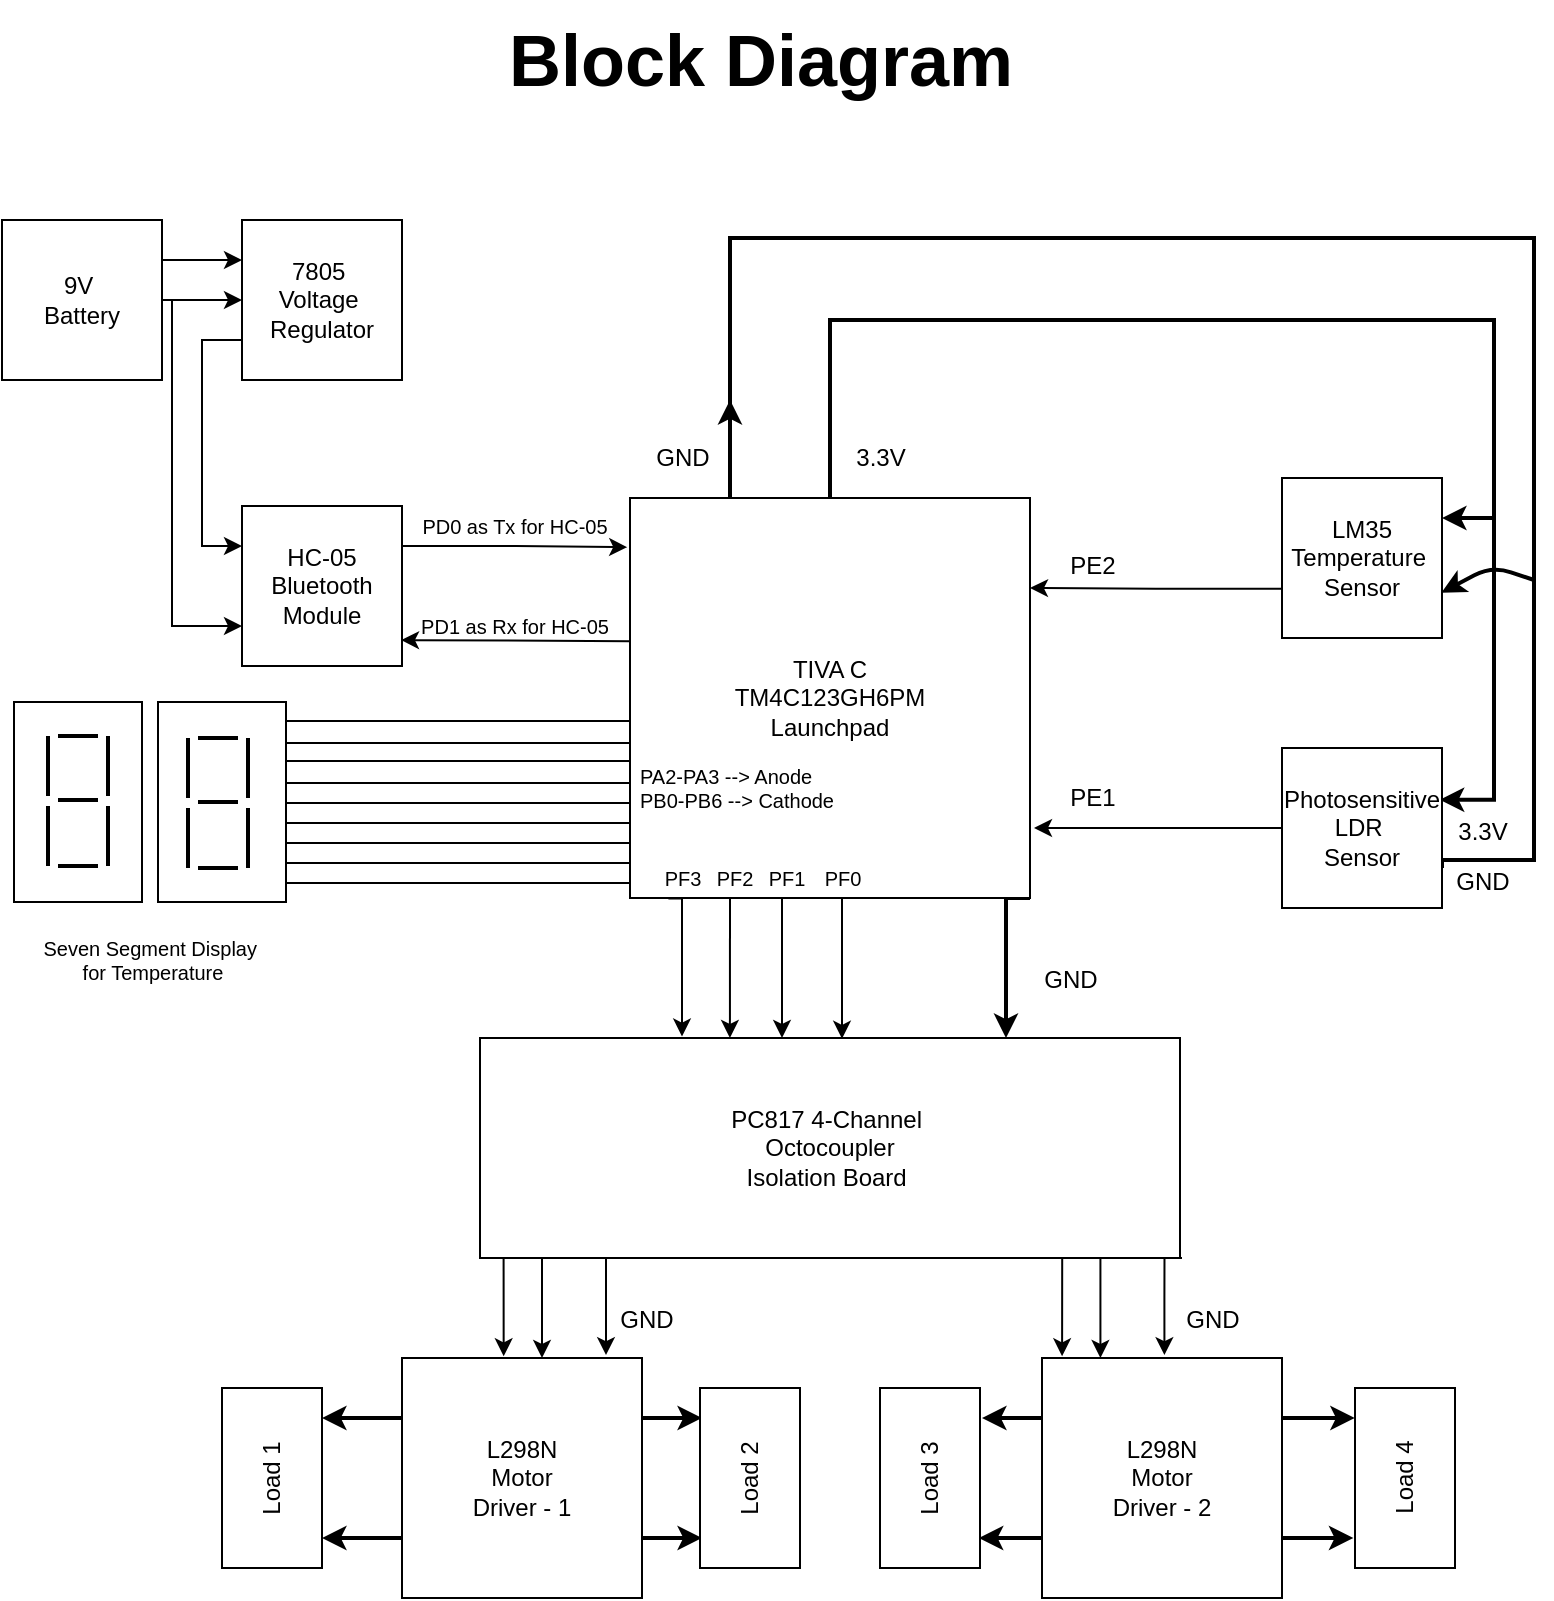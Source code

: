 <mxfile version="20.3.0" type="device"><diagram id="tsec2vSF_FarxQrrAcbP" name="Page-1"><mxGraphModel dx="1240" dy="789" grid="1" gridSize="10" guides="1" tooltips="1" connect="1" arrows="1" fold="1" page="1" pageScale="1" pageWidth="827" pageHeight="1169" math="0" shadow="0"><root><mxCell id="0"/><mxCell id="1" parent="0"/><mxCell id="UBgL4iqOJqcjQPTrQ4KP-16" style="edgeStyle=orthogonalEdgeStyle;rounded=0;orthogonalLoop=1;jettySize=auto;html=1;exitX=0;exitY=0.25;exitDx=0;exitDy=0;fontFamily=Helvetica;fontSize=12;strokeWidth=2;" parent="1" source="KyYy8KVmJYker6a5Cj3l-1" edge="1"><mxGeometry relative="1" as="geometry"><mxPoint x="194" y="759" as="targetPoint"/><Array as="points"><mxPoint x="194" y="759"/></Array></mxGeometry></mxCell><mxCell id="UBgL4iqOJqcjQPTrQ4KP-17" style="edgeStyle=orthogonalEdgeStyle;rounded=0;orthogonalLoop=1;jettySize=auto;html=1;exitX=0;exitY=0.75;exitDx=0;exitDy=0;fontFamily=Helvetica;fontSize=12;strokeWidth=2;entryX=0.167;entryY=1;entryDx=0;entryDy=0;entryPerimeter=0;" parent="1" source="KyYy8KVmJYker6a5Cj3l-1" target="KyYy8KVmJYker6a5Cj3l-9" edge="1"><mxGeometry relative="1" as="geometry"><mxPoint x="204.0" y="818.87" as="targetPoint"/></mxGeometry></mxCell><mxCell id="UBgL4iqOJqcjQPTrQ4KP-18" style="edgeStyle=orthogonalEdgeStyle;rounded=0;orthogonalLoop=1;jettySize=auto;html=1;exitX=1;exitY=0.25;exitDx=0;exitDy=0;entryX=0.833;entryY=0.02;entryDx=0;entryDy=0;entryPerimeter=0;fontFamily=Helvetica;fontSize=12;strokeWidth=2;" parent="1" source="KyYy8KVmJYker6a5Cj3l-1" target="KyYy8KVmJYker6a5Cj3l-8" edge="1"><mxGeometry relative="1" as="geometry"/></mxCell><mxCell id="UBgL4iqOJqcjQPTrQ4KP-19" style="edgeStyle=orthogonalEdgeStyle;rounded=0;orthogonalLoop=1;jettySize=auto;html=1;exitX=1;exitY=0.75;exitDx=0;exitDy=0;entryX=0.167;entryY=0.02;entryDx=0;entryDy=0;entryPerimeter=0;fontFamily=Helvetica;fontSize=12;strokeWidth=2;" parent="1" source="KyYy8KVmJYker6a5Cj3l-1" target="KyYy8KVmJYker6a5Cj3l-8" edge="1"><mxGeometry relative="1" as="geometry"/></mxCell><mxCell id="KyYy8KVmJYker6a5Cj3l-1" value="L298N&lt;br&gt;Motor &lt;br&gt;Driver - 1" style="whiteSpace=wrap;html=1;aspect=fixed;" parent="1" vertex="1"><mxGeometry x="234" y="729" width="120" height="120" as="geometry"/></mxCell><mxCell id="KyYy8KVmJYker6a5Cj3l-18" style="edgeStyle=orthogonalEdgeStyle;rounded=0;orthogonalLoop=1;jettySize=auto;html=1;exitX=0.005;exitY=0.358;exitDx=0;exitDy=0;fontFamily=Helvetica;fontSize=12;exitPerimeter=0;entryX=0.994;entryY=0.838;entryDx=0;entryDy=0;entryPerimeter=0;" parent="1" source="KyYy8KVmJYker6a5Cj3l-2" target="KyYy8KVmJYker6a5Cj3l-16" edge="1"><mxGeometry relative="1" as="geometry"><Array as="points"><mxPoint x="348" y="371"/></Array><mxPoint x="239" y="370" as="targetPoint"/></mxGeometry></mxCell><mxCell id="KyYy8KVmJYker6a5Cj3l-20" style="edgeStyle=orthogonalEdgeStyle;rounded=0;orthogonalLoop=1;jettySize=auto;html=1;exitX=0.096;exitY=1.001;exitDx=0;exitDy=0;entryX=0.287;entryY=-0.006;entryDx=0;entryDy=0;entryPerimeter=0;fontFamily=Helvetica;fontSize=12;exitPerimeter=0;" parent="1" source="KyYy8KVmJYker6a5Cj3l-2" target="KyYy8KVmJYker6a5Cj3l-7" edge="1"><mxGeometry relative="1" as="geometry"><Array as="points"><mxPoint x="374" y="499"/><mxPoint x="374" y="568"/></Array></mxGeometry></mxCell><mxCell id="KyYy8KVmJYker6a5Cj3l-22" style="edgeStyle=orthogonalEdgeStyle;rounded=0;orthogonalLoop=1;jettySize=auto;html=1;fontFamily=Helvetica;fontSize=12;" parent="1" source="KyYy8KVmJYker6a5Cj3l-2" edge="1"><mxGeometry relative="1" as="geometry"><mxPoint x="424" y="569" as="targetPoint"/><Array as="points"><mxPoint x="424" y="569"/></Array></mxGeometry></mxCell><mxCell id="KyYy8KVmJYker6a5Cj3l-23" style="edgeStyle=orthogonalEdgeStyle;rounded=0;orthogonalLoop=1;jettySize=auto;html=1;exitX=0.75;exitY=1;exitDx=0;exitDy=0;entryX=0.518;entryY=0.004;entryDx=0;entryDy=0;entryPerimeter=0;fontFamily=Helvetica;fontSize=12;" parent="1" source="KyYy8KVmJYker6a5Cj3l-2" target="KyYy8KVmJYker6a5Cj3l-7" edge="1"><mxGeometry relative="1" as="geometry"><Array as="points"><mxPoint x="454" y="499"/><mxPoint x="454" y="569"/></Array></mxGeometry></mxCell><mxCell id="KyYy8KVmJYker6a5Cj3l-24" style="edgeStyle=orthogonalEdgeStyle;rounded=0;orthogonalLoop=1;jettySize=auto;html=1;exitX=1;exitY=1;exitDx=0;exitDy=0;fontFamily=Helvetica;fontSize=12;strokeWidth=2;" parent="1" source="KyYy8KVmJYker6a5Cj3l-2" target="KyYy8KVmJYker6a5Cj3l-7" edge="1"><mxGeometry relative="1" as="geometry"><Array as="points"><mxPoint x="536" y="499"/></Array></mxGeometry></mxCell><mxCell id="KyYy8KVmJYker6a5Cj3l-25" style="edgeStyle=orthogonalEdgeStyle;rounded=0;orthogonalLoop=1;jettySize=auto;html=1;exitX=0.25;exitY=1;exitDx=0;exitDy=0;entryX=0.357;entryY=0;entryDx=0;entryDy=0;entryPerimeter=0;fontFamily=Helvetica;fontSize=12;" parent="1" source="KyYy8KVmJYker6a5Cj3l-2" target="KyYy8KVmJYker6a5Cj3l-7" edge="1"><mxGeometry relative="1" as="geometry"/></mxCell><mxCell id="py6J4Tb9P-o-we0jOCqD-3" style="edgeStyle=orthogonalEdgeStyle;rounded=0;orthogonalLoop=1;jettySize=auto;html=1;exitX=0.5;exitY=0;exitDx=0;exitDy=0;strokeWidth=2;fontSize=10;entryX=0.986;entryY=0.324;entryDx=0;entryDy=0;entryPerimeter=0;" edge="1" parent="1" source="KyYy8KVmJYker6a5Cj3l-2" target="KyYy8KVmJYker6a5Cj3l-30"><mxGeometry relative="1" as="geometry"><mxPoint x="760" y="450" as="targetPoint"/><Array as="points"><mxPoint x="448" y="210"/><mxPoint x="780" y="210"/><mxPoint x="780" y="450"/></Array></mxGeometry></mxCell><mxCell id="KyYy8KVmJYker6a5Cj3l-2" value="TIVA C&lt;br&gt;TM4C123GH6PM&lt;br&gt;Launchpad" style="whiteSpace=wrap;html=1;aspect=fixed;" parent="1" vertex="1"><mxGeometry x="348" y="299" width="200" height="200" as="geometry"/></mxCell><mxCell id="UBgL4iqOJqcjQPTrQ4KP-20" style="edgeStyle=orthogonalEdgeStyle;rounded=0;orthogonalLoop=1;jettySize=auto;html=1;exitX=0;exitY=0.25;exitDx=0;exitDy=0;fontFamily=Helvetica;fontSize=12;strokeWidth=2;" parent="1" source="KyYy8KVmJYker6a5Cj3l-3" edge="1"><mxGeometry relative="1" as="geometry"><mxPoint x="524" y="759" as="targetPoint"/></mxGeometry></mxCell><mxCell id="UBgL4iqOJqcjQPTrQ4KP-21" style="edgeStyle=orthogonalEdgeStyle;rounded=0;orthogonalLoop=1;jettySize=auto;html=1;exitX=0;exitY=0.75;exitDx=0;exitDy=0;entryX=0.167;entryY=0.988;entryDx=0;entryDy=0;entryPerimeter=0;fontFamily=Helvetica;fontSize=12;strokeWidth=2;" parent="1" source="KyYy8KVmJYker6a5Cj3l-3" target="KyYy8KVmJYker6a5Cj3l-10" edge="1"><mxGeometry relative="1" as="geometry"/></mxCell><mxCell id="UBgL4iqOJqcjQPTrQ4KP-23" style="edgeStyle=orthogonalEdgeStyle;rounded=0;orthogonalLoop=1;jettySize=auto;html=1;exitX=1;exitY=0.25;exitDx=0;exitDy=0;entryX=0.844;entryY=-0.002;entryDx=0;entryDy=0;entryPerimeter=0;fontFamily=Helvetica;fontSize=12;strokeWidth=2;" parent="1" source="KyYy8KVmJYker6a5Cj3l-3" target="KyYy8KVmJYker6a5Cj3l-11" edge="1"><mxGeometry relative="1" as="geometry"><Array as="points"/></mxGeometry></mxCell><mxCell id="UBgL4iqOJqcjQPTrQ4KP-24" style="edgeStyle=orthogonalEdgeStyle;rounded=0;orthogonalLoop=1;jettySize=auto;html=1;exitX=1;exitY=0.75;exitDx=0;exitDy=0;entryX=0.169;entryY=-0.016;entryDx=0;entryDy=0;entryPerimeter=0;fontFamily=Helvetica;fontSize=12;strokeWidth=2;" parent="1" source="KyYy8KVmJYker6a5Cj3l-3" target="KyYy8KVmJYker6a5Cj3l-11" edge="1"><mxGeometry relative="1" as="geometry"/></mxCell><mxCell id="KyYy8KVmJYker6a5Cj3l-3" value="L298N&lt;br&gt;Motor &lt;br&gt;Driver - 2" style="whiteSpace=wrap;html=1;aspect=fixed;" parent="1" vertex="1"><mxGeometry x="554" y="729" width="120" height="120" as="geometry"/></mxCell><mxCell id="UBgL4iqOJqcjQPTrQ4KP-25" style="edgeStyle=orthogonalEdgeStyle;rounded=0;orthogonalLoop=1;jettySize=auto;html=1;exitX=0.25;exitY=1;exitDx=0;exitDy=0;entryX=0.407;entryY=-0.007;entryDx=0;entryDy=0;fontFamily=Helvetica;fontSize=12;strokeWidth=1;entryPerimeter=0;" parent="1" edge="1"><mxGeometry relative="1" as="geometry"><mxPoint x="362.5" y="679.0" as="sourcePoint"/><mxPoint x="284.84" y="728.16" as="targetPoint"/><Array as="points"><mxPoint x="285" y="679"/></Array></mxGeometry></mxCell><mxCell id="UBgL4iqOJqcjQPTrQ4KP-26" style="edgeStyle=orthogonalEdgeStyle;rounded=0;orthogonalLoop=1;jettySize=auto;html=1;entryX=0.85;entryY=-0.012;entryDx=0;entryDy=0;entryPerimeter=0;fontFamily=Helvetica;fontSize=12;strokeWidth=1;" parent="1" source="KyYy8KVmJYker6a5Cj3l-7" target="KyYy8KVmJYker6a5Cj3l-1" edge="1"><mxGeometry relative="1" as="geometry"><Array as="points"><mxPoint x="336" y="699"/><mxPoint x="336" y="699"/></Array></mxGeometry></mxCell><mxCell id="KyYy8KVmJYker6a5Cj3l-7" value="PC817 4-Channel&amp;nbsp;&lt;br&gt;Octocoupler &lt;br&gt;Isolation Board&amp;nbsp;" style="rounded=0;whiteSpace=wrap;html=1;fontFamily=Helvetica;fontSize=12;" parent="1" vertex="1"><mxGeometry x="273" y="569" width="350" height="110" as="geometry"/></mxCell><mxCell id="KyYy8KVmJYker6a5Cj3l-8" value="Load 2" style="rounded=0;whiteSpace=wrap;html=1;fontFamily=Helvetica;fontSize=12;rotation=-90;" parent="1" vertex="1"><mxGeometry x="363" y="764" width="90" height="50" as="geometry"/></mxCell><mxCell id="KyYy8KVmJYker6a5Cj3l-9" value="Load 1" style="rounded=0;whiteSpace=wrap;html=1;fontFamily=Helvetica;fontSize=12;rotation=-90;" parent="1" vertex="1"><mxGeometry x="124" y="764" width="90" height="50" as="geometry"/></mxCell><mxCell id="KyYy8KVmJYker6a5Cj3l-10" value="Load 3" style="rounded=0;whiteSpace=wrap;html=1;fontFamily=Helvetica;fontSize=12;rotation=-90;" parent="1" vertex="1"><mxGeometry x="453" y="764" width="90" height="50" as="geometry"/></mxCell><mxCell id="KyYy8KVmJYker6a5Cj3l-11" value="Load 4" style="rounded=0;whiteSpace=wrap;html=1;fontFamily=Helvetica;fontSize=12;rotation=-90;" parent="1" vertex="1"><mxGeometry x="690.5" y="764" width="90" height="50" as="geometry"/></mxCell><mxCell id="KyYy8KVmJYker6a5Cj3l-17" style="edgeStyle=orthogonalEdgeStyle;rounded=0;orthogonalLoop=1;jettySize=auto;html=1;exitX=1;exitY=0.25;exitDx=0;exitDy=0;entryX=-0.007;entryY=0.123;entryDx=0;entryDy=0;entryPerimeter=0;fontFamily=Helvetica;fontSize=12;" parent="1" source="KyYy8KVmJYker6a5Cj3l-16" target="KyYy8KVmJYker6a5Cj3l-2" edge="1"><mxGeometry relative="1" as="geometry"/></mxCell><mxCell id="KyYy8KVmJYker6a5Cj3l-16" value="HC-05&lt;br&gt;Bluetooth&lt;br&gt;Module" style="whiteSpace=wrap;html=1;aspect=fixed;fontFamily=Helvetica;fontSize=12;" parent="1" vertex="1"><mxGeometry x="154" y="303" width="80" height="80" as="geometry"/></mxCell><mxCell id="KyYy8KVmJYker6a5Cj3l-29" value="LM35&lt;br&gt;Temperature&amp;nbsp;&lt;br&gt;Sensor" style="whiteSpace=wrap;html=1;aspect=fixed;fontFamily=Helvetica;fontSize=12;" parent="1" vertex="1"><mxGeometry x="674" y="289" width="80" height="80" as="geometry"/></mxCell><mxCell id="UBgL4iqOJqcjQPTrQ4KP-5" style="edgeStyle=orthogonalEdgeStyle;rounded=0;orthogonalLoop=1;jettySize=auto;html=1;entryX=1.01;entryY=0.825;entryDx=0;entryDy=0;entryPerimeter=0;fontFamily=Helvetica;fontSize=12;strokeWidth=1;" parent="1" source="KyYy8KVmJYker6a5Cj3l-30" target="KyYy8KVmJYker6a5Cj3l-2" edge="1"><mxGeometry relative="1" as="geometry"/></mxCell><mxCell id="UBgL4iqOJqcjQPTrQ4KP-13" style="edgeStyle=orthogonalEdgeStyle;rounded=0;orthogonalLoop=1;jettySize=auto;html=1;exitX=1;exitY=0.75;exitDx=0;exitDy=0;fontFamily=Helvetica;fontSize=12;strokeWidth=2;" parent="1" source="KyYy8KVmJYker6a5Cj3l-30" edge="1"><mxGeometry relative="1" as="geometry"><mxPoint x="398" y="250" as="targetPoint"/><mxPoint x="754" y="554" as="sourcePoint"/><Array as="points"><mxPoint x="754" y="480"/><mxPoint x="800" y="480"/><mxPoint x="800" y="169"/><mxPoint x="398" y="169"/><mxPoint x="398" y="266"/></Array></mxGeometry></mxCell><mxCell id="KyYy8KVmJYker6a5Cj3l-30" value="Photosensitive&lt;br&gt;LDR&amp;nbsp;&lt;br&gt;Sensor" style="whiteSpace=wrap;html=1;aspect=fixed;fontFamily=Helvetica;fontSize=12;" parent="1" vertex="1"><mxGeometry x="674" y="424" width="80" height="80" as="geometry"/></mxCell><mxCell id="UBgL4iqOJqcjQPTrQ4KP-11" value="" style="endArrow=classic;html=1;rounded=1;shadow=0;labelBackgroundColor=default;fontFamily=Helvetica;fontSize=17;fontColor=default;strokeColor=default;strokeWidth=2;shape=connector;entryX=0.996;entryY=0.717;entryDx=0;entryDy=0;entryPerimeter=0;" parent="1" edge="1" target="KyYy8KVmJYker6a5Cj3l-29"><mxGeometry relative="1" as="geometry"><mxPoint x="800" y="340" as="sourcePoint"/><mxPoint x="770.0" y="343.2" as="targetPoint"/><Array as="points"><mxPoint x="779" y="333"/></Array></mxGeometry></mxCell><mxCell id="UBgL4iqOJqcjQPTrQ4KP-12" value="" style="shape=message;html=1;outlineConnect=0;fontFamily=Helvetica;fontSize=17;fontColor=default;strokeWidth=1;opacity=0;rotation=65;" parent="UBgL4iqOJqcjQPTrQ4KP-11" vertex="1"><mxGeometry width="10" height="14" relative="1" as="geometry"><mxPoint x="-7.11" y="-11.53" as="offset"/></mxGeometry></mxCell><mxCell id="UBgL4iqOJqcjQPTrQ4KP-27" value="" style="endArrow=classic;html=1;rounded=0;fontFamily=Helvetica;fontSize=12;strokeWidth=1;" parent="1" edge="1"><mxGeometry width="50" height="50" relative="1" as="geometry"><mxPoint x="304" y="679" as="sourcePoint"/><mxPoint x="304" y="729" as="targetPoint"/></mxGeometry></mxCell><mxCell id="UBgL4iqOJqcjQPTrQ4KP-28" style="edgeStyle=orthogonalEdgeStyle;rounded=0;orthogonalLoop=1;jettySize=auto;html=1;entryX=0.407;entryY=-0.007;entryDx=0;entryDy=0;fontFamily=Helvetica;fontSize=12;strokeWidth=1;entryPerimeter=0;" parent="1" edge="1"><mxGeometry relative="1" as="geometry"><mxPoint x="624" y="679" as="sourcePoint"/><mxPoint x="564.05" y="728.16" as="targetPoint"/><Array as="points"><mxPoint x="564.21" y="679"/></Array></mxGeometry></mxCell><mxCell id="UBgL4iqOJqcjQPTrQ4KP-29" style="edgeStyle=orthogonalEdgeStyle;rounded=0;orthogonalLoop=1;jettySize=auto;html=1;entryX=0.85;entryY=-0.012;entryDx=0;entryDy=0;entryPerimeter=0;fontFamily=Helvetica;fontSize=12;strokeWidth=1;" parent="1" edge="1"><mxGeometry relative="1" as="geometry"><mxPoint x="615.244" y="679" as="sourcePoint"/><mxPoint x="615.21" y="727.56" as="targetPoint"/><Array as="points"><mxPoint x="615.21" y="699"/><mxPoint x="615.21" y="699"/></Array></mxGeometry></mxCell><mxCell id="UBgL4iqOJqcjQPTrQ4KP-30" value="" style="endArrow=classic;html=1;rounded=0;fontFamily=Helvetica;fontSize=12;strokeWidth=1;" parent="1" edge="1"><mxGeometry width="50" height="50" relative="1" as="geometry"><mxPoint x="583.21" y="679" as="sourcePoint"/><mxPoint x="583.21" y="729" as="targetPoint"/></mxGeometry></mxCell><mxCell id="UBgL4iqOJqcjQPTrQ4KP-31" style="edgeStyle=orthogonalEdgeStyle;rounded=0;orthogonalLoop=1;jettySize=auto;html=1;entryX=1.01;entryY=0.825;entryDx=0;entryDy=0;entryPerimeter=0;fontFamily=Helvetica;fontSize=12;strokeWidth=1;exitX=-0.004;exitY=0.692;exitDx=0;exitDy=0;exitPerimeter=0;" parent="1" source="KyYy8KVmJYker6a5Cj3l-29" edge="1"><mxGeometry relative="1" as="geometry"><mxPoint x="672" y="344" as="sourcePoint"/><mxPoint x="548" y="344" as="targetPoint"/><Array as="points"><mxPoint x="611" y="344"/></Array></mxGeometry></mxCell><mxCell id="UBgL4iqOJqcjQPTrQ4KP-32" value="PD0 as Tx for HC-05" style="text;html=1;resizable=0;autosize=1;align=center;verticalAlign=middle;points=[];fillColor=none;strokeColor=none;rounded=0;fontFamily=Helvetica;fontSize=10;" parent="1" vertex="1"><mxGeometry x="230" y="298" width="120" height="30" as="geometry"/></mxCell><mxCell id="UBgL4iqOJqcjQPTrQ4KP-33" value="PD1 as Rx for HC-05" style="text;html=1;resizable=0;autosize=1;align=center;verticalAlign=middle;points=[];fillColor=none;strokeColor=none;rounded=0;fontFamily=Helvetica;fontSize=10;" parent="1" vertex="1"><mxGeometry x="230" y="348" width="120" height="30" as="geometry"/></mxCell><mxCell id="UBgL4iqOJqcjQPTrQ4KP-35" value="PE2" style="text;html=1;resizable=0;autosize=1;align=center;verticalAlign=middle;points=[];fillColor=none;strokeColor=none;rounded=0;fontFamily=Helvetica;fontSize=12;" parent="1" vertex="1"><mxGeometry x="559" y="323" width="40" height="20" as="geometry"/></mxCell><mxCell id="UBgL4iqOJqcjQPTrQ4KP-36" value="PE1" style="text;html=1;resizable=0;autosize=1;align=center;verticalAlign=middle;points=[];fillColor=none;strokeColor=none;rounded=0;fontFamily=Helvetica;fontSize=12;" parent="1" vertex="1"><mxGeometry x="559" y="439" width="40" height="20" as="geometry"/></mxCell><mxCell id="UBgL4iqOJqcjQPTrQ4KP-37" value="3.3V" style="text;html=1;resizable=0;autosize=1;align=center;verticalAlign=middle;points=[];fillColor=none;strokeColor=none;rounded=0;fontFamily=Helvetica;fontSize=12;" parent="1" vertex="1"><mxGeometry x="453" y="269" width="40" height="20" as="geometry"/></mxCell><mxCell id="UBgL4iqOJqcjQPTrQ4KP-38" value="GND" style="text;html=1;resizable=0;autosize=1;align=center;verticalAlign=middle;points=[];fillColor=none;strokeColor=none;rounded=0;fontFamily=Helvetica;fontSize=12;" parent="1" vertex="1"><mxGeometry x="354" y="269" width="40" height="20" as="geometry"/></mxCell><mxCell id="UBgL4iqOJqcjQPTrQ4KP-39" value="GND" style="text;html=1;resizable=0;autosize=1;align=center;verticalAlign=middle;points=[];fillColor=none;strokeColor=none;rounded=0;fontFamily=Helvetica;fontSize=12;" parent="1" vertex="1"><mxGeometry x="548" y="530" width="40" height="20" as="geometry"/></mxCell><mxCell id="UBgL4iqOJqcjQPTrQ4KP-40" value="GND" style="text;html=1;resizable=0;autosize=1;align=center;verticalAlign=middle;points=[];fillColor=none;strokeColor=none;rounded=0;fontFamily=Helvetica;fontSize=12;" parent="1" vertex="1"><mxGeometry x="619" y="700" width="40" height="20" as="geometry"/></mxCell><mxCell id="UBgL4iqOJqcjQPTrQ4KP-41" value="GND" style="text;html=1;resizable=0;autosize=1;align=center;verticalAlign=middle;points=[];fillColor=none;strokeColor=none;rounded=0;fontFamily=Helvetica;fontSize=12;" parent="1" vertex="1"><mxGeometry x="336" y="700" width="40" height="20" as="geometry"/></mxCell><mxCell id="UBgL4iqOJqcjQPTrQ4KP-43" value="PF3" style="text;html=1;resizable=0;autosize=1;align=center;verticalAlign=middle;points=[];fillColor=none;strokeColor=none;rounded=0;fontFamily=Helvetica;fontSize=10;" parent="1" vertex="1"><mxGeometry x="354" y="474" width="40" height="30" as="geometry"/></mxCell><mxCell id="UBgL4iqOJqcjQPTrQ4KP-44" value="PF2" style="text;html=1;resizable=0;autosize=1;align=center;verticalAlign=middle;points=[];fillColor=none;strokeColor=none;rounded=0;fontFamily=Helvetica;fontSize=10;" parent="1" vertex="1"><mxGeometry x="380" y="474" width="40" height="30" as="geometry"/></mxCell><mxCell id="UBgL4iqOJqcjQPTrQ4KP-45" value="PF1" style="text;html=1;resizable=0;autosize=1;align=center;verticalAlign=middle;points=[];fillColor=none;strokeColor=none;rounded=0;fontFamily=Helvetica;fontSize=10;" parent="1" vertex="1"><mxGeometry x="405.5" y="474" width="40" height="30" as="geometry"/></mxCell><mxCell id="UBgL4iqOJqcjQPTrQ4KP-46" value="PF0" style="text;html=1;resizable=0;autosize=1;align=center;verticalAlign=middle;points=[];fillColor=none;strokeColor=none;rounded=0;fontFamily=Helvetica;fontSize=10;" parent="1" vertex="1"><mxGeometry x="433.5" y="474" width="40" height="30" as="geometry"/></mxCell><mxCell id="UBgL4iqOJqcjQPTrQ4KP-81" value="" style="group" parent="1" vertex="1" connectable="0"><mxGeometry x="139" y="410.5" width="209" height="81" as="geometry"/></mxCell><mxCell id="UBgL4iqOJqcjQPTrQ4KP-69" value="" style="endArrow=none;html=1;rounded=0;fontFamily=Helvetica;fontSize=10;strokeWidth=1;" parent="UBgL4iqOJqcjQPTrQ4KP-81" edge="1"><mxGeometry width="50" height="50" relative="1" as="geometry"><mxPoint y="20" as="sourcePoint"/><mxPoint x="209" y="20" as="targetPoint"/></mxGeometry></mxCell><mxCell id="UBgL4iqOJqcjQPTrQ4KP-70" value="" style="endArrow=none;html=1;rounded=0;fontFamily=Helvetica;fontSize=10;strokeWidth=1;" parent="UBgL4iqOJqcjQPTrQ4KP-81" edge="1"><mxGeometry width="50" height="50" relative="1" as="geometry"><mxPoint y="31" as="sourcePoint"/><mxPoint x="209" y="31" as="targetPoint"/></mxGeometry></mxCell><mxCell id="UBgL4iqOJqcjQPTrQ4KP-71" value="" style="endArrow=none;html=1;rounded=0;fontFamily=Helvetica;fontSize=10;strokeWidth=1;" parent="UBgL4iqOJqcjQPTrQ4KP-81" edge="1"><mxGeometry width="50" height="50" relative="1" as="geometry"><mxPoint y="41" as="sourcePoint"/><mxPoint x="209" y="41" as="targetPoint"/></mxGeometry></mxCell><mxCell id="UBgL4iqOJqcjQPTrQ4KP-72" value="" style="endArrow=none;html=1;rounded=0;fontFamily=Helvetica;fontSize=10;strokeWidth=1;" parent="UBgL4iqOJqcjQPTrQ4KP-81" edge="1"><mxGeometry width="50" height="50" relative="1" as="geometry"><mxPoint y="51" as="sourcePoint"/><mxPoint x="209" y="51" as="targetPoint"/></mxGeometry></mxCell><mxCell id="UBgL4iqOJqcjQPTrQ4KP-73" value="" style="endArrow=none;html=1;rounded=0;fontFamily=Helvetica;fontSize=10;strokeWidth=1;" parent="UBgL4iqOJqcjQPTrQ4KP-81" edge="1"><mxGeometry width="50" height="50" relative="1" as="geometry"><mxPoint y="61" as="sourcePoint"/><mxPoint x="209" y="61" as="targetPoint"/></mxGeometry></mxCell><mxCell id="UBgL4iqOJqcjQPTrQ4KP-74" value="" style="endArrow=none;html=1;rounded=0;fontFamily=Helvetica;fontSize=10;strokeWidth=1;" parent="UBgL4iqOJqcjQPTrQ4KP-81" edge="1"><mxGeometry width="50" height="50" relative="1" as="geometry"><mxPoint y="71" as="sourcePoint"/><mxPoint x="209" y="71" as="targetPoint"/></mxGeometry></mxCell><mxCell id="UBgL4iqOJqcjQPTrQ4KP-75" value="" style="endArrow=none;html=1;rounded=0;fontFamily=Helvetica;fontSize=10;strokeWidth=1;" parent="UBgL4iqOJqcjQPTrQ4KP-81" edge="1"><mxGeometry width="50" height="50" relative="1" as="geometry"><mxPoint y="81" as="sourcePoint"/><mxPoint x="209" y="81" as="targetPoint"/></mxGeometry></mxCell><mxCell id="UBgL4iqOJqcjQPTrQ4KP-79" value="" style="endArrow=none;html=1;rounded=0;fontFamily=Helvetica;fontSize=10;strokeWidth=1;" parent="UBgL4iqOJqcjQPTrQ4KP-81" edge="1"><mxGeometry width="50" height="50" relative="1" as="geometry"><mxPoint as="sourcePoint"/><mxPoint x="209" as="targetPoint"/></mxGeometry></mxCell><mxCell id="UBgL4iqOJqcjQPTrQ4KP-80" value="" style="endArrow=none;html=1;rounded=0;fontFamily=Helvetica;fontSize=10;strokeWidth=1;" parent="UBgL4iqOJqcjQPTrQ4KP-81" edge="1"><mxGeometry width="50" height="50" relative="1" as="geometry"><mxPoint y="11" as="sourcePoint"/><mxPoint x="209" y="11" as="targetPoint"/></mxGeometry></mxCell><mxCell id="UBgL4iqOJqcjQPTrQ4KP-83" value="PA2-PA3 --&amp;gt; Anode&lt;br&gt;PB0-PB6 --&amp;gt; Cathode" style="text;html=1;resizable=0;autosize=1;align=left;verticalAlign=middle;points=[];fillColor=none;strokeColor=none;rounded=0;fontFamily=Helvetica;fontSize=10;" parent="1" vertex="1"><mxGeometry x="351" y="424" width="120" height="40" as="geometry"/></mxCell><mxCell id="UBgL4iqOJqcjQPTrQ4KP-85" value="Seven Segment Display&amp;nbsp;&lt;br&gt;for Temperature" style="text;html=1;align=center;verticalAlign=middle;resizable=0;points=[];autosize=1;strokeColor=none;fillColor=none;fontSize=10;fontFamily=Helvetica;" parent="1" vertex="1"><mxGeometry x="44" y="515" width="130" height="30" as="geometry"/></mxCell><mxCell id="UBgL4iqOJqcjQPTrQ4KP-88" value="&lt;font style=&quot;font-size: 36px;&quot;&gt;&lt;b style=&quot;font-size: 36px;&quot;&gt;Block Diagram&lt;/b&gt;&lt;/font&gt;" style="text;html=1;align=center;verticalAlign=middle;resizable=0;points=[];autosize=1;strokeColor=none;fillColor=none;fontSize=36;fontFamily=Helvetica;" parent="1" vertex="1"><mxGeometry x="273" y="50" width="280" height="60" as="geometry"/></mxCell><mxCell id="UBgL4iqOJqcjQPTrQ4KP-89" value="3.3V" style="text;html=1;resizable=0;autosize=1;align=center;verticalAlign=middle;points=[];fillColor=none;strokeColor=none;rounded=0;fontFamily=Helvetica;fontSize=12;" parent="1" vertex="1"><mxGeometry x="754" y="456" width="40" height="20" as="geometry"/></mxCell><mxCell id="UBgL4iqOJqcjQPTrQ4KP-90" value="GND" style="text;html=1;resizable=0;autosize=1;align=center;verticalAlign=middle;points=[];fillColor=none;strokeColor=none;rounded=0;fontFamily=Helvetica;fontSize=12;" parent="1" vertex="1"><mxGeometry x="754" y="481" width="40" height="20" as="geometry"/></mxCell><mxCell id="jP80eWFUlDiwLdKJM8iD-7" style="edgeStyle=orthogonalEdgeStyle;rounded=0;orthogonalLoop=1;jettySize=auto;html=1;exitX=0;exitY=0.75;exitDx=0;exitDy=0;entryX=0;entryY=0.25;entryDx=0;entryDy=0;" parent="1" source="jP80eWFUlDiwLdKJM8iD-1" target="KyYy8KVmJYker6a5Cj3l-16" edge="1"><mxGeometry relative="1" as="geometry"/></mxCell><mxCell id="jP80eWFUlDiwLdKJM8iD-1" value="7805&amp;nbsp;&lt;br&gt;Voltage&amp;nbsp;&lt;br&gt;Regulator" style="whiteSpace=wrap;html=1;aspect=fixed;fontFamily=Helvetica;fontSize=12;" parent="1" vertex="1"><mxGeometry x="154" y="160" width="80" height="80" as="geometry"/></mxCell><mxCell id="jP80eWFUlDiwLdKJM8iD-5" style="edgeStyle=orthogonalEdgeStyle;rounded=0;orthogonalLoop=1;jettySize=auto;html=1;exitX=1;exitY=0.25;exitDx=0;exitDy=0;entryX=0;entryY=0.25;entryDx=0;entryDy=0;" parent="1" source="jP80eWFUlDiwLdKJM8iD-4" target="jP80eWFUlDiwLdKJM8iD-1" edge="1"><mxGeometry relative="1" as="geometry"><mxPoint x="149" y="180" as="targetPoint"/></mxGeometry></mxCell><mxCell id="jP80eWFUlDiwLdKJM8iD-6" style="edgeStyle=orthogonalEdgeStyle;rounded=0;orthogonalLoop=1;jettySize=auto;html=1;exitX=1;exitY=0.5;exitDx=0;exitDy=0;entryX=0;entryY=0.5;entryDx=0;entryDy=0;" parent="1" source="jP80eWFUlDiwLdKJM8iD-4" target="jP80eWFUlDiwLdKJM8iD-1" edge="1"><mxGeometry relative="1" as="geometry"/></mxCell><mxCell id="jP80eWFUlDiwLdKJM8iD-8" style="edgeStyle=orthogonalEdgeStyle;rounded=0;orthogonalLoop=1;jettySize=auto;html=1;entryX=0;entryY=0.75;entryDx=0;entryDy=0;" parent="1" source="jP80eWFUlDiwLdKJM8iD-4" target="KyYy8KVmJYker6a5Cj3l-16" edge="1"><mxGeometry relative="1" as="geometry"><Array as="points"><mxPoint x="119" y="200"/><mxPoint x="119" y="363"/></Array></mxGeometry></mxCell><mxCell id="jP80eWFUlDiwLdKJM8iD-4" value="9V&amp;nbsp;&lt;br&gt;Battery" style="whiteSpace=wrap;html=1;aspect=fixed;fontFamily=Helvetica;fontSize=12;" parent="1" vertex="1"><mxGeometry x="34" y="160" width="80" height="80" as="geometry"/></mxCell><mxCell id="UBgL4iqOJqcjQPTrQ4KP-68" value="" style="group" parent="1" vertex="1" connectable="0"><mxGeometry x="40" y="401" width="136" height="100" as="geometry"/></mxCell><mxCell id="UBgL4iqOJqcjQPTrQ4KP-47" value="" style="rounded=0;whiteSpace=wrap;html=1;fontFamily=Helvetica;fontSize=10;rotation=-90;" parent="UBgL4iqOJqcjQPTrQ4KP-68" vertex="1"><mxGeometry x="-18" y="18" width="100" height="64" as="geometry"/></mxCell><mxCell id="UBgL4iqOJqcjQPTrQ4KP-48" value="" style="rounded=0;whiteSpace=wrap;html=1;fontFamily=Helvetica;fontSize=10;rotation=-90;" parent="UBgL4iqOJqcjQPTrQ4KP-68" vertex="1"><mxGeometry x="54" y="18" width="100" height="64" as="geometry"/></mxCell><mxCell id="UBgL4iqOJqcjQPTrQ4KP-59" value="" style="group" parent="UBgL4iqOJqcjQPTrQ4KP-68" vertex="1" connectable="0"><mxGeometry x="17" y="17" width="30" height="65" as="geometry"/></mxCell><mxCell id="UBgL4iqOJqcjQPTrQ4KP-49" value="" style="endArrow=none;html=1;rounded=0;fontFamily=Helvetica;fontSize=10;strokeWidth=2;" parent="UBgL4iqOJqcjQPTrQ4KP-59" edge="1"><mxGeometry width="50" height="50" relative="1" as="geometry"><mxPoint x="5" as="sourcePoint"/><mxPoint x="25" as="targetPoint"/></mxGeometry></mxCell><mxCell id="UBgL4iqOJqcjQPTrQ4KP-50" value="" style="endArrow=none;html=1;rounded=0;fontFamily=Helvetica;fontSize=10;strokeWidth=2;" parent="UBgL4iqOJqcjQPTrQ4KP-59" edge="1"><mxGeometry width="50" height="50" relative="1" as="geometry"><mxPoint y="0.003" as="sourcePoint"/><mxPoint as="targetPoint"/><Array as="points"><mxPoint y="30"/></Array></mxGeometry></mxCell><mxCell id="UBgL4iqOJqcjQPTrQ4KP-51" value="" style="endArrow=none;html=1;rounded=0;fontFamily=Helvetica;fontSize=10;strokeWidth=2;" parent="UBgL4iqOJqcjQPTrQ4KP-59" edge="1"><mxGeometry width="50" height="50" relative="1" as="geometry"><mxPoint x="30" y="0.003" as="sourcePoint"/><mxPoint x="30" as="targetPoint"/><Array as="points"><mxPoint x="30" y="30"/></Array></mxGeometry></mxCell><mxCell id="UBgL4iqOJqcjQPTrQ4KP-55" value="" style="endArrow=none;html=1;rounded=0;fontFamily=Helvetica;fontSize=10;strokeWidth=2;" parent="UBgL4iqOJqcjQPTrQ4KP-59" edge="1"><mxGeometry width="50" height="50" relative="1" as="geometry"><mxPoint x="5" y="32" as="sourcePoint"/><mxPoint x="25" y="32" as="targetPoint"/></mxGeometry></mxCell><mxCell id="UBgL4iqOJqcjQPTrQ4KP-56" value="" style="endArrow=none;html=1;rounded=0;fontFamily=Helvetica;fontSize=10;strokeWidth=2;" parent="UBgL4iqOJqcjQPTrQ4KP-59" edge="1"><mxGeometry width="50" height="50" relative="1" as="geometry"><mxPoint x="5" y="65" as="sourcePoint"/><mxPoint x="25" y="65" as="targetPoint"/></mxGeometry></mxCell><mxCell id="UBgL4iqOJqcjQPTrQ4KP-57" value="" style="endArrow=none;html=1;rounded=0;fontFamily=Helvetica;fontSize=10;strokeWidth=2;" parent="UBgL4iqOJqcjQPTrQ4KP-59" edge="1"><mxGeometry width="50" height="50" relative="1" as="geometry"><mxPoint y="35.003" as="sourcePoint"/><mxPoint y="35" as="targetPoint"/><Array as="points"><mxPoint y="65"/></Array></mxGeometry></mxCell><mxCell id="UBgL4iqOJqcjQPTrQ4KP-58" value="" style="endArrow=none;html=1;rounded=0;fontFamily=Helvetica;fontSize=10;strokeWidth=2;" parent="UBgL4iqOJqcjQPTrQ4KP-59" edge="1"><mxGeometry width="50" height="50" relative="1" as="geometry"><mxPoint x="30" y="35.003" as="sourcePoint"/><mxPoint x="30" y="35" as="targetPoint"/><Array as="points"><mxPoint x="30" y="65"/></Array></mxGeometry></mxCell><mxCell id="UBgL4iqOJqcjQPTrQ4KP-60" value="" style="group" parent="UBgL4iqOJqcjQPTrQ4KP-68" vertex="1" connectable="0"><mxGeometry x="87" y="18" width="30" height="65" as="geometry"/></mxCell><mxCell id="UBgL4iqOJqcjQPTrQ4KP-61" value="" style="endArrow=none;html=1;rounded=0;fontFamily=Helvetica;fontSize=10;strokeWidth=2;" parent="UBgL4iqOJqcjQPTrQ4KP-60" edge="1"><mxGeometry width="50" height="50" relative="1" as="geometry"><mxPoint x="5" as="sourcePoint"/><mxPoint x="25" as="targetPoint"/></mxGeometry></mxCell><mxCell id="UBgL4iqOJqcjQPTrQ4KP-62" value="" style="endArrow=none;html=1;rounded=0;fontFamily=Helvetica;fontSize=10;strokeWidth=2;" parent="UBgL4iqOJqcjQPTrQ4KP-60" edge="1"><mxGeometry width="50" height="50" relative="1" as="geometry"><mxPoint y="0.003" as="sourcePoint"/><mxPoint as="targetPoint"/><Array as="points"><mxPoint y="30"/></Array></mxGeometry></mxCell><mxCell id="UBgL4iqOJqcjQPTrQ4KP-63" value="" style="endArrow=none;html=1;rounded=0;fontFamily=Helvetica;fontSize=10;strokeWidth=2;" parent="UBgL4iqOJqcjQPTrQ4KP-60" edge="1"><mxGeometry width="50" height="50" relative="1" as="geometry"><mxPoint x="30" y="0.003" as="sourcePoint"/><mxPoint x="30" as="targetPoint"/><Array as="points"><mxPoint x="30" y="30"/></Array></mxGeometry></mxCell><mxCell id="UBgL4iqOJqcjQPTrQ4KP-64" value="" style="endArrow=none;html=1;rounded=0;fontFamily=Helvetica;fontSize=10;strokeWidth=2;" parent="UBgL4iqOJqcjQPTrQ4KP-60" edge="1"><mxGeometry width="50" height="50" relative="1" as="geometry"><mxPoint x="5" y="32" as="sourcePoint"/><mxPoint x="25" y="32" as="targetPoint"/></mxGeometry></mxCell><mxCell id="UBgL4iqOJqcjQPTrQ4KP-65" value="" style="endArrow=none;html=1;rounded=0;fontFamily=Helvetica;fontSize=10;strokeWidth=2;" parent="UBgL4iqOJqcjQPTrQ4KP-60" edge="1"><mxGeometry width="50" height="50" relative="1" as="geometry"><mxPoint x="5" y="65" as="sourcePoint"/><mxPoint x="25" y="65" as="targetPoint"/></mxGeometry></mxCell><mxCell id="UBgL4iqOJqcjQPTrQ4KP-66" value="" style="endArrow=none;html=1;rounded=0;fontFamily=Helvetica;fontSize=10;strokeWidth=2;" parent="UBgL4iqOJqcjQPTrQ4KP-60" edge="1"><mxGeometry width="50" height="50" relative="1" as="geometry"><mxPoint y="35.003" as="sourcePoint"/><mxPoint y="35" as="targetPoint"/><Array as="points"><mxPoint y="65"/></Array></mxGeometry></mxCell><mxCell id="UBgL4iqOJqcjQPTrQ4KP-67" value="" style="endArrow=none;html=1;rounded=0;fontFamily=Helvetica;fontSize=10;strokeWidth=2;" parent="UBgL4iqOJqcjQPTrQ4KP-60" edge="1"><mxGeometry width="50" height="50" relative="1" as="geometry"><mxPoint x="30" y="35.003" as="sourcePoint"/><mxPoint x="30" y="35" as="targetPoint"/><Array as="points"><mxPoint x="30" y="65"/></Array></mxGeometry></mxCell><mxCell id="py6J4Tb9P-o-we0jOCqD-1" value="" style="endArrow=none;html=1;rounded=0;fontSize=10;exitX=0.25;exitY=0;exitDx=0;exitDy=0;strokeWidth=2;" edge="1" parent="1" source="KyYy8KVmJYker6a5Cj3l-2"><mxGeometry width="50" height="50" relative="1" as="geometry"><mxPoint x="530" y="270" as="sourcePoint"/><mxPoint x="398" y="250" as="targetPoint"/></mxGeometry></mxCell><mxCell id="py6J4Tb9P-o-we0jOCqD-4" value="" style="endArrow=classic;html=1;rounded=0;strokeWidth=2;fontSize=10;entryX=1;entryY=0.25;entryDx=0;entryDy=0;" edge="1" parent="1" target="KyYy8KVmJYker6a5Cj3l-29"><mxGeometry width="50" height="50" relative="1" as="geometry"><mxPoint x="780" y="309" as="sourcePoint"/><mxPoint x="600" y="370" as="targetPoint"/></mxGeometry></mxCell></root></mxGraphModel></diagram></mxfile>